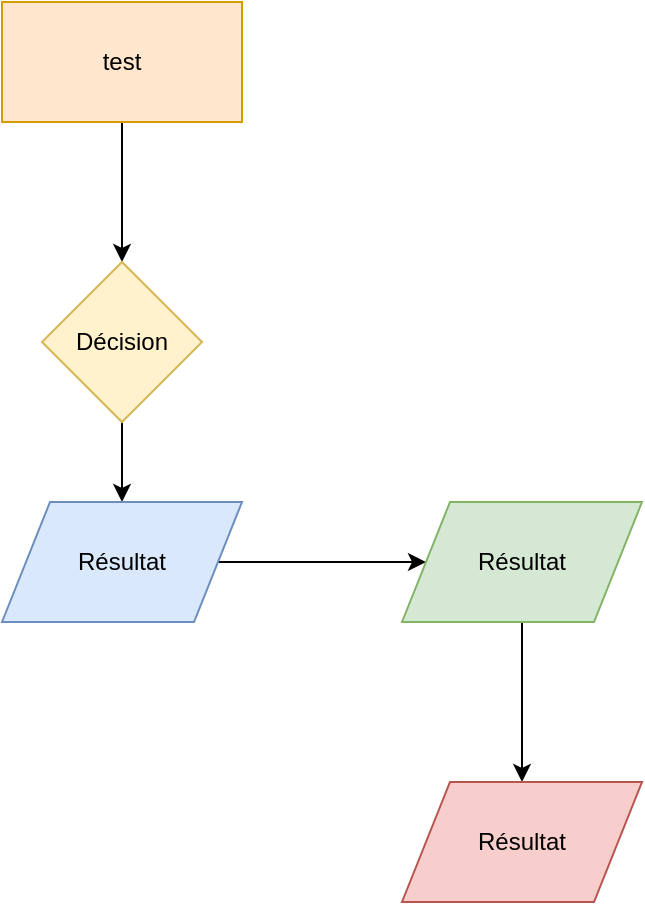 <mxfile version="12.1.0" pages="1"><diagram id="SRZaOOJXVWomSpWJBM-v" name="Page-1"><mxGraphModel dx="768" dy="395" grid="1" gridSize="10" guides="1" tooltips="1" connect="1" arrows="1" fold="1" page="1" pageScale="1" pageWidth="827" pageHeight="1169" math="0" shadow="0"><root><mxCell id="0"/><mxCell id="1" parent="0"/><mxCell id="AcdYYxm7-wiNlTF6KJU7-3" style="edgeStyle=orthogonalEdgeStyle;rounded=0;orthogonalLoop=1;jettySize=auto;html=1;" edge="1" parent="1" source="AcdYYxm7-wiNlTF6KJU7-1" target="AcdYYxm7-wiNlTF6KJU7-2"><mxGeometry relative="1" as="geometry"/></mxCell><mxCell id="AcdYYxm7-wiNlTF6KJU7-1" value="test" style="rounded=0;whiteSpace=wrap;html=1;fillColor=#ffe6cc;strokeColor=#d79b00;" vertex="1" parent="1"><mxGeometry x="300" y="30" width="120" height="60" as="geometry"/></mxCell><mxCell id="AcdYYxm7-wiNlTF6KJU7-5" value="" style="edgeStyle=orthogonalEdgeStyle;rounded=0;orthogonalLoop=1;jettySize=auto;html=1;" edge="1" parent="1" source="AcdYYxm7-wiNlTF6KJU7-2" target="AcdYYxm7-wiNlTF6KJU7-4"><mxGeometry relative="1" as="geometry"><Array as="points"><mxPoint x="360" y="250"/><mxPoint x="360" y="250"/></Array></mxGeometry></mxCell><mxCell id="AcdYYxm7-wiNlTF6KJU7-2" value="Décision" style="rhombus;whiteSpace=wrap;html=1;fillColor=#fff2cc;strokeColor=#d6b656;" vertex="1" parent="1"><mxGeometry x="320" y="160" width="80" height="80" as="geometry"/></mxCell><mxCell id="AcdYYxm7-wiNlTF6KJU7-7" value="" style="edgeStyle=orthogonalEdgeStyle;rounded=0;orthogonalLoop=1;jettySize=auto;html=1;" edge="1" parent="1" source="AcdYYxm7-wiNlTF6KJU7-4" target="AcdYYxm7-wiNlTF6KJU7-6"><mxGeometry relative="1" as="geometry"/></mxCell><mxCell id="AcdYYxm7-wiNlTF6KJU7-4" value="Résultat" style="shape=parallelogram;perimeter=parallelogramPerimeter;whiteSpace=wrap;html=1;fillColor=#dae8fc;strokeColor=#6c8ebf;" vertex="1" parent="1"><mxGeometry x="300" y="280" width="120" height="60" as="geometry"/></mxCell><mxCell id="AcdYYxm7-wiNlTF6KJU7-9" value="" style="edgeStyle=orthogonalEdgeStyle;rounded=0;orthogonalLoop=1;jettySize=auto;html=1;" edge="1" parent="1" source="AcdYYxm7-wiNlTF6KJU7-6" target="AcdYYxm7-wiNlTF6KJU7-8"><mxGeometry relative="1" as="geometry"/></mxCell><mxCell id="AcdYYxm7-wiNlTF6KJU7-6" value="Résultat" style="shape=parallelogram;perimeter=parallelogramPerimeter;whiteSpace=wrap;html=1;fillColor=#d5e8d4;strokeColor=#82b366;" vertex="1" parent="1"><mxGeometry x="500" y="280" width="120" height="60" as="geometry"/></mxCell><mxCell id="AcdYYxm7-wiNlTF6KJU7-8" value="Résultat" style="shape=parallelogram;perimeter=parallelogramPerimeter;whiteSpace=wrap;html=1;fillColor=#f8cecc;strokeColor=#b85450;" vertex="1" parent="1"><mxGeometry x="500" y="420" width="120" height="60" as="geometry"/></mxCell></root></mxGraphModel></diagram></mxfile>